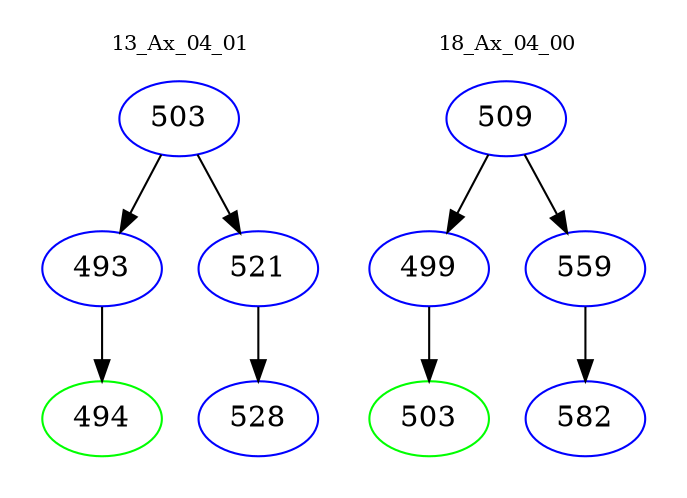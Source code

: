 digraph{
subgraph cluster_0 {
color = white
label = "13_Ax_04_01";
fontsize=10;
T0_503 [label="503", color="blue"]
T0_503 -> T0_493 [color="black"]
T0_493 [label="493", color="blue"]
T0_493 -> T0_494 [color="black"]
T0_494 [label="494", color="green"]
T0_503 -> T0_521 [color="black"]
T0_521 [label="521", color="blue"]
T0_521 -> T0_528 [color="black"]
T0_528 [label="528", color="blue"]
}
subgraph cluster_1 {
color = white
label = "18_Ax_04_00";
fontsize=10;
T1_509 [label="509", color="blue"]
T1_509 -> T1_499 [color="black"]
T1_499 [label="499", color="blue"]
T1_499 -> T1_503 [color="black"]
T1_503 [label="503", color="green"]
T1_509 -> T1_559 [color="black"]
T1_559 [label="559", color="blue"]
T1_559 -> T1_582 [color="black"]
T1_582 [label="582", color="blue"]
}
}

